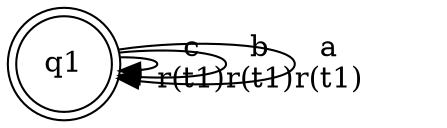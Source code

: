 digraph "tests_1/test48/solution501/solution" {
	q1[label=q1 shape=doublecircle]
	q1 -> q1[label="c\nr(t1)\n"]
	q1 -> q1[label="b\nr(t1)\n"]
	q1 -> q1[label="a\nr(t1)\n"]
}
